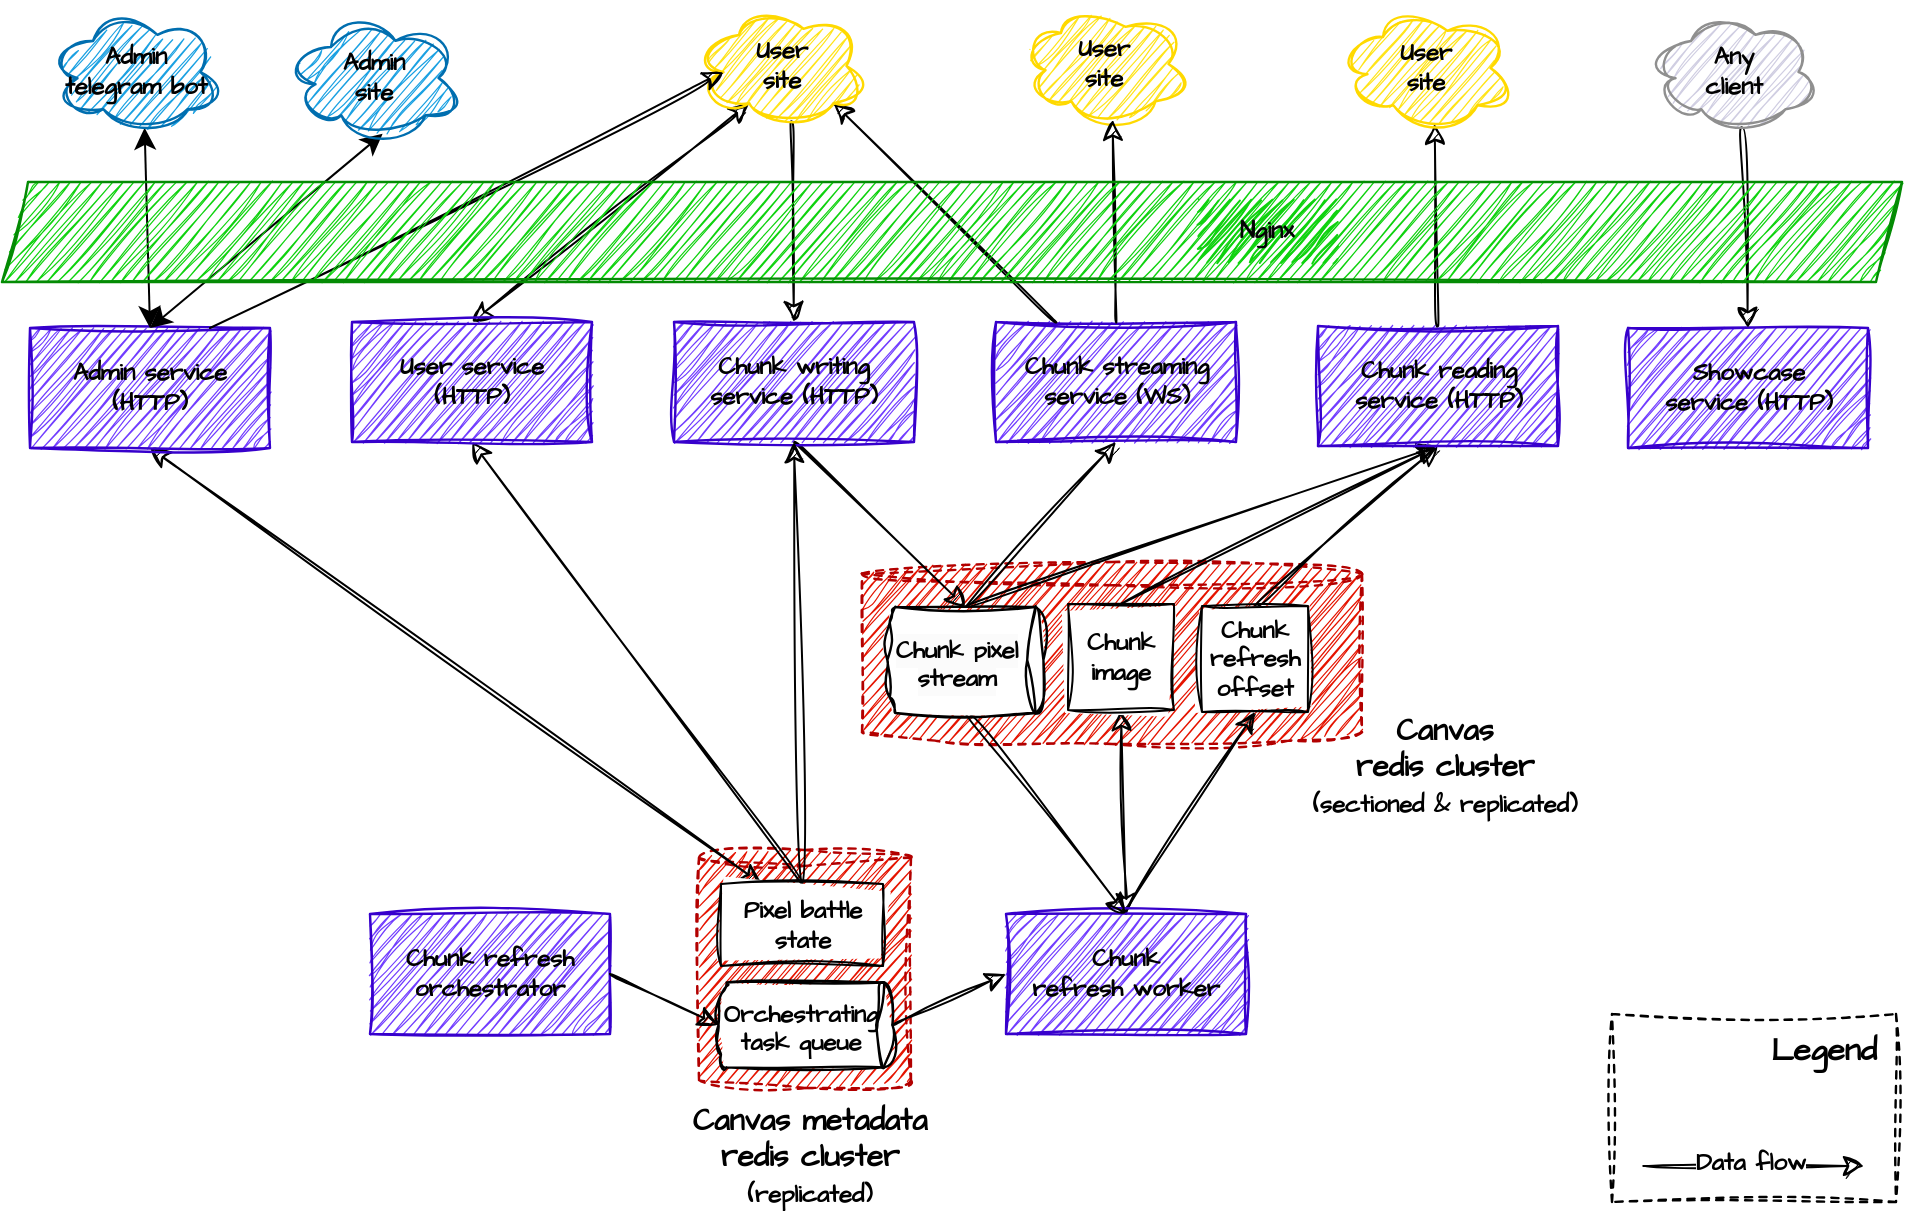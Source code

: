 <mxfile version="26.0.15">
  <diagram id="u57AqEZIpZNnvEgRTM_I" name="Страница — 1">
    <mxGraphModel dx="2310" dy="1107" grid="1" gridSize="10" guides="1" tooltips="0" connect="1" arrows="1" fold="1" page="1" pageScale="1" pageWidth="1" pageHeight="1" math="0" shadow="0">
      <root>
        <mxCell id="0" />
        <mxCell id="1" parent="0" />
        <mxCell id="4hBZCaStK4hO_Ke5i-zd-10" style="edgeStyle=none;curved=1;rounded=0;sketch=1;hachureGap=4;jiggle=2;curveFitting=1;orthogonalLoop=1;jettySize=auto;html=1;fontFamily=Architects Daughter;fontSource=https%3A%2F%2Ffonts.googleapis.com%2Fcss%3Ffamily%3DArchitects%2BDaughter;fontSize=12;startSize=8;endSize=8;entryX=0.5;entryY=0;entryDx=0;entryDy=0;exitX=0.55;exitY=0.95;exitDx=0;exitDy=0;exitPerimeter=0;" parent="1" source="4hBZCaStK4hO_Ke5i-zd-84" target="yxo4z1HfknEnFU_19XpC-2" edge="1">
          <mxGeometry relative="1" as="geometry">
            <mxPoint x="-287" y="12.854" as="sourcePoint" />
            <mxPoint x="-134.126" y="32" as="targetPoint" />
          </mxGeometry>
        </mxCell>
        <mxCell id="4hBZCaStK4hO_Ke5i-zd-17" value="" style="shape=cylinder3;whiteSpace=wrap;html=1;boundedLbl=1;backgroundOutline=1;size=5.793;sketch=1;hachureGap=4;jiggle=2;curveFitting=1;fontFamily=Architects Daughter;fontSource=https%3A%2F%2Ffonts.googleapis.com%2Fcss%3Ffamily%3DArchitects%2BDaughter;fontStyle=0;dashed=1;strokeColor=#B20000;fillColor=#e51400;fontColor=#ffffff;strokeWidth=1.2;" parent="1" vertex="1">
          <mxGeometry x="-280" y="208" width="250" height="91" as="geometry" />
        </mxCell>
        <mxCell id="4hBZCaStK4hO_Ke5i-zd-23" style="edgeStyle=none;curved=1;rounded=0;sketch=1;hachureGap=4;jiggle=2;curveFitting=1;orthogonalLoop=1;jettySize=auto;html=1;exitX=0.5;exitY=1;exitDx=0;exitDy=0;fontFamily=Architects Daughter;fontSource=https%3A%2F%2Ffonts.googleapis.com%2Fcss%3Ffamily%3DArchitects%2BDaughter;fontSize=12;startSize=8;endSize=8;entryX=0;entryY=0.5;entryDx=0;entryDy=0;entryPerimeter=0;" parent="1" source="yxo4z1HfknEnFU_19XpC-2" target="yebdUftTMpvAP_zZqaQb-59" edge="1">
          <mxGeometry relative="1" as="geometry">
            <mxPoint x="-296" y="316.5" as="targetPoint" />
            <Array as="points" />
          </mxGeometry>
        </mxCell>
        <mxCell id="4hBZCaStK4hO_Ke5i-zd-22" value="Chunk&amp;nbsp;&lt;span style=&quot;background-color: initial;&quot;&gt;streaming&lt;/span&gt;&lt;div&gt;&lt;span style=&quot;background-color: initial;&quot;&gt;service (WS)&lt;/span&gt;&lt;/div&gt;" style="rounded=0;html=1;sketch=1;hachureGap=4;jiggle=2;curveFitting=1;fontFamily=Architects Daughter;fontSource=https%3A%2F%2Ffonts.googleapis.com%2Fcss%3Ffamily%3DArchitects%2BDaughter;fontSize=12;strokeColor=#3700CC;align=center;verticalAlign=middle;fontColor=#000000;fillColor=#713DFF;fontStyle=1;strokeWidth=1.2;" parent="1" vertex="1">
          <mxGeometry x="-213" y="88" width="120" height="60" as="geometry" />
        </mxCell>
        <mxCell id="4hBZCaStK4hO_Ke5i-zd-24" value="Canvas redis&amp;nbsp;&lt;span style=&quot;background-color: initial;&quot;&gt;cluster&lt;/span&gt;&lt;div&gt;&lt;font style=&quot;font-size: 12px;&quot;&gt;&lt;span style=&quot;background-color: initial;&quot;&gt;(s&lt;/span&gt;&lt;span style=&quot;background-color: initial;&quot;&gt;ectioned &amp;amp; replicated&lt;/span&gt;&lt;span style=&quot;background-color: initial;&quot;&gt;)&lt;/span&gt;&lt;/font&gt;&lt;/div&gt;" style="text;html=1;align=center;verticalAlign=middle;whiteSpace=wrap;rounded=0;fontSize=15;fontFamily=Architects Daughter;fontSource=https%3A%2F%2Ffonts.googleapis.com%2Fcss%3Ffamily%3DArchitects%2BDaughter;fontStyle=1" parent="1" vertex="1">
          <mxGeometry x="-60" y="296" width="143" height="27" as="geometry" />
        </mxCell>
        <mxCell id="4hBZCaStK4hO_Ke5i-zd-37" style="edgeStyle=none;curved=1;rounded=0;sketch=1;hachureGap=4;jiggle=2;curveFitting=1;orthogonalLoop=1;jettySize=auto;html=1;exitX=0.25;exitY=0;exitDx=0;exitDy=0;entryX=0.8;entryY=0.8;entryDx=0;entryDy=0;entryPerimeter=0;fontFamily=Architects Daughter;fontSource=https%3A%2F%2Ffonts.googleapis.com%2Fcss%3Ffamily%3DArchitects%2BDaughter;fontSize=12;startSize=8;endSize=8;" parent="1" source="4hBZCaStK4hO_Ke5i-zd-22" target="4hBZCaStK4hO_Ke5i-zd-84" edge="1">
          <mxGeometry relative="1" as="geometry">
            <mxPoint x="-287" y="-12" as="targetPoint" />
          </mxGeometry>
        </mxCell>
        <mxCell id="yebdUftTMpvAP_zZqaQb-71" value="" style="edgeStyle=none;curved=1;rounded=0;sketch=1;hachureGap=4;jiggle=2;curveFitting=1;orthogonalLoop=1;jettySize=auto;html=1;entryX=0.5;entryY=1;entryDx=0;entryDy=0;fontFamily=Architects Daughter;fontSource=https%3A%2F%2Ffonts.googleapis.com%2Fcss%3Ffamily%3DArchitects%2BDaughter;fontSize=12;startSize=8;endSize=8;fontStyle=1;startArrow=classic;startFill=1;exitX=0.5;exitY=0;exitDx=0;exitDy=0;" parent="1" source="4hBZCaStK4hO_Ke5i-zd-49" target="yebdUftTMpvAP_zZqaQb-52" edge="1">
          <mxGeometry x="0.351" y="1" relative="1" as="geometry">
            <mxPoint x="-164" y="347" as="sourcePoint" />
            <mxPoint as="offset" />
          </mxGeometry>
        </mxCell>
        <mxCell id="yebdUftTMpvAP_zZqaQb-86" style="edgeStyle=none;curved=1;rounded=0;sketch=1;hachureGap=4;jiggle=2;curveFitting=1;orthogonalLoop=1;jettySize=auto;html=1;exitX=0.5;exitY=0;exitDx=0;exitDy=0;entryX=0.5;entryY=1;entryDx=0;entryDy=0;fontFamily=Architects Daughter;fontSource=https%3A%2F%2Ffonts.googleapis.com%2Fcss%3Ffamily%3DArchitects%2BDaughter;fontSize=12;startSize=8;endSize=8;" parent="1" source="4hBZCaStK4hO_Ke5i-zd-49" target="yebdUftTMpvAP_zZqaQb-63" edge="1">
          <mxGeometry relative="1" as="geometry" />
        </mxCell>
        <mxCell id="4hBZCaStK4hO_Ke5i-zd-49" value="Chunk &lt;span style=&quot;background-color: transparent; color: light-dark(rgb(0, 0, 0), rgb(237, 237, 237));&quot;&gt;refresh&lt;/span&gt;&lt;span style=&quot;background-color: transparent; color: light-dark(rgb(0, 0, 0), rgb(237, 237, 237));&quot;&gt;&amp;nbsp;&lt;/span&gt;&lt;span style=&quot;background-color: initial; color: light-dark(rgb(0, 0, 0), rgb(237, 237, 237));&quot;&gt;worker&lt;/span&gt;" style="rounded=0;whiteSpace=wrap;html=1;sketch=1;hachureGap=4;jiggle=2;curveFitting=1;fontFamily=Architects Daughter;fontSource=https%3A%2F%2Ffonts.googleapis.com%2Fcss%3Ffamily%3DArchitects%2BDaughter;fillColor=#713DFF;strokeColor=#3700CC;align=center;verticalAlign=middle;fontSize=12;fontColor=#000000;fontStyle=1;strokeWidth=1.2;" parent="1" vertex="1">
          <mxGeometry x="-208" y="384" width="120" height="60" as="geometry" />
        </mxCell>
        <mxCell id="X9UcyWxbL3GUijh0m_xE-14" style="edgeStyle=none;curved=1;rounded=0;orthogonalLoop=1;jettySize=auto;html=1;exitX=0.31;exitY=0.8;exitDx=0;exitDy=0;exitPerimeter=0;entryX=0.5;entryY=0;entryDx=0;entryDy=0;fontSize=12;startSize=8;endSize=8;startArrow=classic;startFill=1;sketch=1;hachureGap=4;jiggle=2;curveFitting=1;strokeColor=default;align=center;verticalAlign=middle;fontFamily=Architects Daughter;fontSource=https%3A%2F%2Ffonts.googleapis.com%2Fcss%3Ffamily%3DArchitects%2BDaughter;fontColor=default;labelBackgroundColor=default;endArrow=classic;" edge="1" parent="1" source="4hBZCaStK4hO_Ke5i-zd-84" target="X9UcyWxbL3GUijh0m_xE-12">
          <mxGeometry relative="1" as="geometry" />
        </mxCell>
        <mxCell id="4hBZCaStK4hO_Ke5i-zd-84" value="&lt;div&gt;User&lt;/div&gt;&lt;div&gt;site&lt;/div&gt;" style="ellipse;shape=cloud;whiteSpace=wrap;html=1;sketch=1;hachureGap=4;jiggle=2;curveFitting=1;fontFamily=Architects Daughter;fontSource=https%3A%2F%2Ffonts.googleapis.com%2Fcss%3Ffamily%3DArchitects%2BDaughter;fontStyle=1;fillColor=#ffe41a;strokeColor=#ffd900;fontColor=#000000;gradientColor=none;strokeWidth=1.2;" parent="1" vertex="1">
          <mxGeometry x="-363" y="-71" width="86" height="62" as="geometry" />
        </mxCell>
        <mxCell id="yxo4z1HfknEnFU_19XpC-2" value="&lt;span style=&quot;text-wrap-mode: nowrap;&quot;&gt;Chunk&amp;nbsp;&lt;/span&gt;&lt;span style=&quot;background-color: initial; text-wrap-mode: nowrap;&quot;&gt;writing&lt;/span&gt;&lt;div&gt;&lt;span style=&quot;background-color: initial; text-wrap-mode: nowrap;&quot;&gt;service (HTTP)&lt;/span&gt;&lt;/div&gt;" style="rounded=0;html=1;sketch=1;hachureGap=4;jiggle=2;curveFitting=1;fontFamily=Architects Daughter;fontSource=https%3A%2F%2Ffonts.googleapis.com%2Fcss%3Ffamily%3DArchitects%2BDaughter;whiteSpace=wrap;fontSize=12;strokeColor=#3700CC;align=center;verticalAlign=middle;fontColor=#000000;fillColor=#713DFF;fontStyle=1;strokeWidth=1.2;" parent="1" vertex="1">
          <mxGeometry x="-374" y="88" width="120" height="60" as="geometry" />
        </mxCell>
        <mxCell id="yxo4z1HfknEnFU_19XpC-3" value="&lt;div&gt;User&lt;/div&gt;&lt;div&gt;site&lt;/div&gt;" style="ellipse;shape=cloud;whiteSpace=wrap;html=1;sketch=1;hachureGap=4;jiggle=2;curveFitting=1;fontFamily=Architects Daughter;fontSource=https%3A%2F%2Ffonts.googleapis.com%2Fcss%3Ffamily%3DArchitects%2BDaughter;fontStyle=1;fillColor=#ffe41a;strokeColor=#ffd900;fontColor=#000000;gradientColor=none;strokeWidth=1.2;" parent="1" vertex="1">
          <mxGeometry x="-202" y="-72" width="86" height="62" as="geometry" />
        </mxCell>
        <mxCell id="yxo4z1HfknEnFU_19XpC-4" style="edgeStyle=none;curved=1;rounded=0;sketch=1;hachureGap=4;jiggle=2;curveFitting=1;orthogonalLoop=1;jettySize=auto;html=1;exitX=0.5;exitY=0;exitDx=0;exitDy=0;entryX=0.55;entryY=0.95;entryDx=0;entryDy=0;entryPerimeter=0;fontFamily=Architects Daughter;fontSource=https%3A%2F%2Ffonts.googleapis.com%2Fcss%3Ffamily%3DArchitects%2BDaughter;fontSize=12;startSize=8;endSize=8;" parent="1" source="4hBZCaStK4hO_Ke5i-zd-22" target="yxo4z1HfknEnFU_19XpC-3" edge="1">
          <mxGeometry relative="1" as="geometry">
            <mxPoint x="-285" y="18" as="targetPoint" />
            <mxPoint x="-197" y="88" as="sourcePoint" />
          </mxGeometry>
        </mxCell>
        <mxCell id="yebdUftTMpvAP_zZqaQb-15" value="" style="edgeStyle=none;curved=1;rounded=0;sketch=1;hachureGap=4;jiggle=2;curveFitting=1;orthogonalLoop=1;jettySize=auto;html=1;exitX=0;exitY=0.5;exitDx=0;exitDy=0;fontFamily=Architects Daughter;fontSource=https%3A%2F%2Ffonts.googleapis.com%2Fcss%3Ffamily%3DArchitects%2BDaughter;fontSize=12;startSize=8;endSize=8;fontStyle=1;exitPerimeter=0;entryX=0.5;entryY=1;entryDx=0;entryDy=0;" parent="1" source="yebdUftTMpvAP_zZqaQb-59" target="4hBZCaStK4hO_Ke5i-zd-22" edge="1">
          <mxGeometry x="0.302" y="-1" relative="1" as="geometry">
            <mxPoint x="-213" y="316.5" as="sourcePoint" />
            <mxPoint x="-212" y="141" as="targetPoint" />
            <Array as="points" />
            <mxPoint as="offset" />
          </mxGeometry>
        </mxCell>
        <mxCell id="xJucLK9_7ad-ibpwWDO7-2" style="edgeStyle=none;curved=1;rounded=0;sketch=1;hachureGap=4;jiggle=2;curveFitting=1;orthogonalLoop=1;jettySize=auto;html=1;exitX=0.5;exitY=0;exitDx=0;exitDy=0;entryX=0.5;entryY=1;entryDx=0;entryDy=0;fontFamily=Architects Daughter;fontSource=https%3A%2F%2Ffonts.googleapis.com%2Fcss%3Ffamily%3DArchitects%2BDaughter;fontSize=12;startSize=8;endSize=8;" parent="1" source="yebdUftTMpvAP_zZqaQb-52" target="xJucLK9_7ad-ibpwWDO7-1" edge="1">
          <mxGeometry relative="1" as="geometry" />
        </mxCell>
        <mxCell id="yebdUftTMpvAP_zZqaQb-52" value="Chunk image" style="whiteSpace=wrap;html=1;aspect=fixed;sketch=1;hachureGap=4;jiggle=2;curveFitting=1;fontFamily=Architects Daughter;fontSource=https%3A%2F%2Ffonts.googleapis.com%2Fcss%3Ffamily%3DArchitects%2BDaughter;fontStyle=1;fontSize=12;" parent="1" vertex="1">
          <mxGeometry x="-177" y="229" width="53" height="53" as="geometry" />
        </mxCell>
        <mxCell id="yebdUftTMpvAP_zZqaQb-88" style="edgeStyle=none;curved=1;rounded=0;sketch=1;hachureGap=4;jiggle=2;curveFitting=1;orthogonalLoop=1;jettySize=auto;html=1;exitX=0.5;exitY=0;exitDx=0;exitDy=0;fontFamily=Architects Daughter;fontSource=https%3A%2F%2Ffonts.googleapis.com%2Fcss%3Ffamily%3DArchitects%2BDaughter;fontSize=12;startSize=8;endSize=8;entryX=0.5;entryY=1;entryDx=0;entryDy=0;" parent="1" source="yebdUftTMpvAP_zZqaQb-63" target="xJucLK9_7ad-ibpwWDO7-1" edge="1">
          <mxGeometry relative="1" as="geometry">
            <mxPoint x="-120" y="160" as="targetPoint" />
          </mxGeometry>
        </mxCell>
        <mxCell id="yebdUftTMpvAP_zZqaQb-63" value="&lt;div&gt;Chunk&lt;/div&gt;&lt;div&gt;&lt;span style=&quot;background-color: transparent; color: light-dark(rgb(0, 0, 0), rgb(237, 237, 237));&quot;&gt;refresh&lt;/span&gt;&lt;/div&gt;&lt;div&gt;offset&lt;/div&gt;" style="whiteSpace=wrap;html=1;aspect=fixed;sketch=1;hachureGap=4;jiggle=2;curveFitting=1;fontFamily=Architects Daughter;fontSource=https%3A%2F%2Ffonts.googleapis.com%2Fcss%3Ffamily%3DArchitects%2BDaughter;fontStyle=1;fontSize=12;" parent="1" vertex="1">
          <mxGeometry x="-110" y="230" width="53" height="53" as="geometry" />
        </mxCell>
        <mxCell id="yebdUftTMpvAP_zZqaQb-84" style="edgeStyle=none;curved=1;rounded=0;sketch=1;hachureGap=4;jiggle=2;curveFitting=1;orthogonalLoop=1;jettySize=auto;html=1;exitX=1;exitY=0.5;exitDx=0;exitDy=0;exitPerimeter=0;entryX=0.5;entryY=0;entryDx=0;entryDy=0;fontFamily=Architects Daughter;fontSource=https%3A%2F%2Ffonts.googleapis.com%2Fcss%3Ffamily%3DArchitects%2BDaughter;fontSize=12;startSize=8;endSize=8;" parent="1" source="yebdUftTMpvAP_zZqaQb-59" target="4hBZCaStK4hO_Ke5i-zd-49" edge="1">
          <mxGeometry relative="1" as="geometry" />
        </mxCell>
        <mxCell id="xJucLK9_7ad-ibpwWDO7-22" style="edgeStyle=none;curved=1;rounded=0;sketch=1;hachureGap=4;jiggle=2;curveFitting=1;orthogonalLoop=1;jettySize=auto;html=1;exitX=0;exitY=0.5;exitDx=0;exitDy=0;exitPerimeter=0;entryX=0.5;entryY=1;entryDx=0;entryDy=0;fontFamily=Architects Daughter;fontSource=https%3A%2F%2Ffonts.googleapis.com%2Fcss%3Ffamily%3DArchitects%2BDaughter;fontSize=12;startSize=8;endSize=8;" parent="1" source="yebdUftTMpvAP_zZqaQb-59" target="xJucLK9_7ad-ibpwWDO7-1" edge="1">
          <mxGeometry relative="1" as="geometry" />
        </mxCell>
        <mxCell id="yebdUftTMpvAP_zZqaQb-59" value="" style="shape=cylinder3;whiteSpace=wrap;html=1;boundedLbl=1;backgroundOutline=1;size=4.049;sketch=1;hachureGap=4;jiggle=2;curveFitting=1;fontFamily=Architects Daughter;fontSource=https%3A%2F%2Ffonts.googleapis.com%2Fcss%3Ffamily%3DArchitects%2BDaughter;fontStyle=1;rotation=90;labelPosition=center;verticalLabelPosition=middle;align=center;verticalAlign=middle;container=0;strokeWidth=1.2;strokeColor=default;textDirection=ltr;" parent="1" vertex="1">
          <mxGeometry x="-254.8" y="218" width="53" height="78.02" as="geometry" />
        </mxCell>
        <mxCell id="yebdUftTMpvAP_zZqaQb-61" value="&lt;span style=&quot;color: rgb(0, 0, 0); font-family: &amp;quot;Architects Daughter&amp;quot;; font-style: normal; font-variant-ligatures: normal; font-variant-caps: normal; font-weight: 700; letter-spacing: normal; text-indent: 0px; text-transform: none; word-spacing: 0px; -webkit-text-stroke-width: 0px; white-space: normal; background-color: rgb(251, 251, 251); text-decoration-thickness: initial; text-decoration-style: initial; text-decoration-color: initial; float: none; display: inline !important;&quot;&gt;Chunk pixel&lt;/span&gt;&lt;div&gt;&lt;span style=&quot;color: rgb(0, 0, 0); font-family: &amp;quot;Architects Daughter&amp;quot;; font-style: normal; font-variant-ligatures: normal; font-variant-caps: normal; font-weight: 700; letter-spacing: normal; text-indent: 0px; text-transform: none; word-spacing: 0px; -webkit-text-stroke-width: 0px; white-space: normal; background-color: rgb(251, 251, 251); text-decoration-thickness: initial; text-decoration-style: initial; text-decoration-color: initial; float: none; display: inline !important;&quot;&gt;stream&lt;/span&gt;&lt;/div&gt;" style="text;whiteSpace=wrap;html=1;fontFamily=Architects Daughter;fontSource=https%3A%2F%2Ffonts.googleapis.com%2Fcss%3Ffamily%3DArchitects%2BDaughter;align=center;fontSize=12;" parent="1" vertex="1">
          <mxGeometry x="-268.32" y="238.65" width="71.32" height="28" as="geometry" />
        </mxCell>
        <mxCell id="yebdUftTMpvAP_zZqaQb-89" value="" style="group" parent="1" vertex="1" connectable="0">
          <mxGeometry x="95" y="434" width="142" height="94" as="geometry" />
        </mxCell>
        <mxCell id="yebdUftTMpvAP_zZqaQb-72" value="" style="rounded=0;whiteSpace=wrap;html=1;sketch=1;hachureGap=4;jiggle=2;curveFitting=1;fontFamily=Architects Daughter;fontSource=https%3A%2F%2Ffonts.googleapis.com%2Fcss%3Ffamily%3DArchitects%2BDaughter;fillColor=none;dashed=1;strokeWidth=1.2;" parent="yebdUftTMpvAP_zZqaQb-89" vertex="1">
          <mxGeometry width="142" height="94" as="geometry" />
        </mxCell>
        <mxCell id="yebdUftTMpvAP_zZqaQb-73" value="Legend" style="text;html=1;align=center;verticalAlign=middle;whiteSpace=wrap;rounded=0;fontSize=16;fontFamily=Architects Daughter;fontSource=https%3A%2F%2Ffonts.googleapis.com%2Fcss%3Ffamily%3DArchitects%2BDaughter;fontStyle=1" parent="yebdUftTMpvAP_zZqaQb-89" vertex="1">
          <mxGeometry x="76" y="3" width="60" height="30" as="geometry" />
        </mxCell>
        <mxCell id="yebdUftTMpvAP_zZqaQb-80" style="edgeStyle=none;curved=1;rounded=0;sketch=1;hachureGap=4;jiggle=2;curveFitting=1;orthogonalLoop=1;jettySize=auto;html=1;fontFamily=Architects Daughter;fontSource=https%3A%2F%2Ffonts.googleapis.com%2Fcss%3Ffamily%3DArchitects%2BDaughter;fontSize=12;startSize=8;endSize=8;" parent="yebdUftTMpvAP_zZqaQb-89" edge="1">
          <mxGeometry relative="1" as="geometry">
            <mxPoint x="126" y="76" as="targetPoint" />
            <mxPoint x="16" y="76" as="sourcePoint" />
            <Array as="points" />
          </mxGeometry>
        </mxCell>
        <mxCell id="yebdUftTMpvAP_zZqaQb-81" value="Data flow" style="edgeLabel;html=1;align=center;verticalAlign=middle;resizable=0;points=[];fontSize=12;sketch=1;hachureGap=4;jiggle=2;curveFitting=1;fontFamily=Architects Daughter;fontSource=https%3A%2F%2Ffonts.googleapis.com%2Fcss%3Ffamily%3DArchitects%2BDaughter;fontStyle=1" parent="yebdUftTMpvAP_zZqaQb-80" vertex="1" connectable="0">
          <mxGeometry x="-0.216" relative="1" as="geometry">
            <mxPoint x="10" y="-1" as="offset" />
          </mxGeometry>
        </mxCell>
        <mxCell id="xJucLK9_7ad-ibpwWDO7-1" value="Chunk &lt;span style=&quot;background-color: initial;&quot;&gt;reading&lt;/span&gt;&lt;div&gt;&lt;span style=&quot;background-color: initial;&quot;&gt;service (HTTP)&lt;/span&gt;&lt;/div&gt;" style="rounded=0;html=1;sketch=1;hachureGap=4;jiggle=2;curveFitting=1;fontFamily=Architects Daughter;fontSource=https%3A%2F%2Ffonts.googleapis.com%2Fcss%3Ffamily%3DArchitects%2BDaughter;fontSize=12;strokeColor=#3700CC;align=center;verticalAlign=middle;fontColor=#000000;fillColor=#713DFF;fontStyle=1;strokeWidth=1.2;" parent="1" vertex="1">
          <mxGeometry x="-52" y="90" width="120" height="60" as="geometry" />
        </mxCell>
        <mxCell id="xJucLK9_7ad-ibpwWDO7-3" style="edgeStyle=none;curved=1;rounded=0;sketch=1;hachureGap=4;jiggle=2;curveFitting=1;orthogonalLoop=1;jettySize=auto;html=1;exitX=0.5;exitY=0;exitDx=0;exitDy=0;fontFamily=Architects Daughter;fontSource=https%3A%2F%2Ffonts.googleapis.com%2Fcss%3Ffamily%3DArchitects%2BDaughter;fontSize=12;startSize=8;endSize=8;entryX=0.55;entryY=0.95;entryDx=0;entryDy=0;entryPerimeter=0;" parent="1" source="xJucLK9_7ad-ibpwWDO7-1" target="xJucLK9_7ad-ibpwWDO7-4" edge="1">
          <mxGeometry relative="1" as="geometry">
            <mxPoint x="10" y="50" as="targetPoint" />
          </mxGeometry>
        </mxCell>
        <mxCell id="xJucLK9_7ad-ibpwWDO7-4" value="&lt;div&gt;User&lt;/div&gt;&lt;div&gt;site&lt;/div&gt;" style="ellipse;shape=cloud;whiteSpace=wrap;html=1;sketch=1;hachureGap=4;jiggle=2;curveFitting=1;fontFamily=Architects Daughter;fontSource=https%3A%2F%2Ffonts.googleapis.com%2Fcss%3Ffamily%3DArchitects%2BDaughter;fontStyle=1;fillColor=#ffe41a;strokeColor=#ffd900;fontColor=#000000;gradientColor=none;strokeWidth=1.2;" parent="1" vertex="1">
          <mxGeometry x="-41" y="-70" width="86" height="62" as="geometry" />
        </mxCell>
        <mxCell id="xJucLK9_7ad-ibpwWDO7-12" value="" style="shape=cylinder3;whiteSpace=wrap;html=1;boundedLbl=1;backgroundOutline=1;size=3.966;sketch=1;hachureGap=4;jiggle=2;curveFitting=1;fontFamily=Architects Daughter;fontSource=https%3A%2F%2Ffonts.googleapis.com%2Fcss%3Ffamily%3DArchitects%2BDaughter;fontStyle=0;dashed=1;strokeColor=#B20000;fillColor=#e51400;fontColor=#ffffff;strokeWidth=1.2;" parent="1" vertex="1">
          <mxGeometry x="-361.5" y="352" width="106" height="119" as="geometry" />
        </mxCell>
        <mxCell id="xJucLK9_7ad-ibpwWDO7-15" value="" style="shape=cylinder3;whiteSpace=wrap;html=1;boundedLbl=1;backgroundOutline=1;size=4.049;sketch=1;hachureGap=4;jiggle=2;curveFitting=1;fontFamily=Architects Daughter;fontSource=https%3A%2F%2Ffonts.googleapis.com%2Fcss%3Ffamily%3DArchitects%2BDaughter;fontStyle=1;rotation=90;labelPosition=center;verticalLabelPosition=middle;align=center;verticalAlign=middle;container=0;strokeWidth=1.2;strokeColor=default;textDirection=ltr;" parent="1" vertex="1">
          <mxGeometry x="-329.5" y="396" width="42.46" height="86.93" as="geometry" />
        </mxCell>
        <mxCell id="xJucLK9_7ad-ibpwWDO7-16" value="Orchestrating task queue" style="text;whiteSpace=wrap;html=1;fontFamily=Architects Daughter;fontSource=https%3A%2F%2Ffonts.googleapis.com%2Fcss%3Ffamily%3DArchitects%2BDaughter;align=center;fontStyle=1" parent="1" vertex="1">
          <mxGeometry x="-344.5" y="421" width="67" height="28" as="geometry" />
        </mxCell>
        <mxCell id="xJucLK9_7ad-ibpwWDO7-18" value="Canvas metadata redis&amp;nbsp;&lt;span style=&quot;background-color: initial;&quot;&gt;cluster&lt;/span&gt;&lt;div&gt;&lt;font style=&quot;font-size: 12px;&quot;&gt;&lt;span style=&quot;background-color: initial;&quot;&gt;(&lt;/span&gt;&lt;span style=&quot;background-color: initial;&quot;&gt;replicated&lt;/span&gt;&lt;span style=&quot;background-color: initial;&quot;&gt;)&lt;/span&gt;&lt;/font&gt;&lt;/div&gt;" style="text;html=1;align=center;verticalAlign=middle;whiteSpace=wrap;rounded=0;fontSize=15;fontFamily=Architects Daughter;fontSource=https%3A%2F%2Ffonts.googleapis.com%2Fcss%3Ffamily%3DArchitects%2BDaughter;fontStyle=1" parent="1" vertex="1">
          <mxGeometry x="-372.5" y="480" width="132" height="49" as="geometry" />
        </mxCell>
        <mxCell id="xJucLK9_7ad-ibpwWDO7-19" style="edgeStyle=none;curved=1;rounded=0;sketch=1;hachureGap=4;jiggle=2;curveFitting=1;orthogonalLoop=1;jettySize=auto;html=1;exitX=0.5;exitY=0;exitDx=0;exitDy=0;fontFamily=Architects Daughter;fontSource=https%3A%2F%2Ffonts.googleapis.com%2Fcss%3Ffamily%3DArchitects%2BDaughter;fontSize=12;startSize=8;endSize=8;exitPerimeter=0;entryX=0;entryY=0.5;entryDx=0;entryDy=0;endArrow=classic;endFill=1;startArrow=none;startFill=0;" parent="1" source="xJucLK9_7ad-ibpwWDO7-15" target="4hBZCaStK4hO_Ke5i-zd-49" edge="1">
          <mxGeometry relative="1" as="geometry">
            <mxPoint x="-70" y="470" as="targetPoint" />
          </mxGeometry>
        </mxCell>
        <mxCell id="_QTCWBG1dnTs1W0XPL4S-6" value="Chunk refresh orchestrator" style="rounded=0;whiteSpace=wrap;html=1;sketch=1;hachureGap=4;jiggle=2;curveFitting=1;fontFamily=Architects Daughter;fontSource=https%3A%2F%2Ffonts.googleapis.com%2Fcss%3Ffamily%3DArchitects%2BDaughter;fillColor=#713DFF;strokeColor=#3700CC;align=center;verticalAlign=middle;fontSize=12;fontColor=#000000;fontStyle=1;strokeWidth=1.2;" parent="1" vertex="1">
          <mxGeometry x="-526" y="384" width="120" height="60" as="geometry" />
        </mxCell>
        <mxCell id="_QTCWBG1dnTs1W0XPL4S-7" style="edgeStyle=none;curved=1;rounded=0;sketch=1;hachureGap=4;jiggle=2;curveFitting=1;orthogonalLoop=1;jettySize=auto;html=1;exitX=1;exitY=0.5;exitDx=0;exitDy=0;entryX=0.5;entryY=1;entryDx=0;entryDy=0;entryPerimeter=0;fontFamily=Architects Daughter;fontSource=https%3A%2F%2Ffonts.googleapis.com%2Fcss%3Ffamily%3DArchitects%2BDaughter;fontSize=12;startSize=8;endSize=8;" parent="1" source="_QTCWBG1dnTs1W0XPL4S-6" target="xJucLK9_7ad-ibpwWDO7-15" edge="1">
          <mxGeometry relative="1" as="geometry" />
        </mxCell>
        <mxCell id="X9UcyWxbL3GUijh0m_xE-3" style="edgeStyle=none;curved=1;rounded=0;orthogonalLoop=1;jettySize=auto;html=1;exitX=0.5;exitY=1;exitDx=0;exitDy=0;entryX=0.25;entryY=0;entryDx=0;entryDy=0;fontSize=12;startSize=8;endSize=8;sketch=1;hachureGap=4;jiggle=2;curveFitting=1;strokeColor=default;align=center;verticalAlign=middle;fontFamily=Architects Daughter;fontSource=https%3A%2F%2Ffonts.googleapis.com%2Fcss%3Ffamily%3DArchitects%2BDaughter;fontColor=default;labelBackgroundColor=default;endArrow=classic;startArrow=classic;startFill=1;" edge="1" parent="1" source="X9UcyWxbL3GUijh0m_xE-1" target="X9UcyWxbL3GUijh0m_xE-2">
          <mxGeometry relative="1" as="geometry" />
        </mxCell>
        <mxCell id="X9UcyWxbL3GUijh0m_xE-1" value="&lt;div&gt;&lt;span style=&quot;text-wrap-mode: nowrap;&quot;&gt;Admin &lt;/span&gt;&lt;span style=&quot;background-color: initial; white-space: nowrap;&quot;&gt;service&lt;/span&gt;&lt;/div&gt;&lt;div&gt;&lt;span style=&quot;background-color: initial; white-space: nowrap;&quot;&gt;(HTTP)&lt;/span&gt;&lt;/div&gt;" style="rounded=0;html=1;sketch=1;hachureGap=4;jiggle=2;curveFitting=1;fontFamily=Architects Daughter;fontSource=https%3A%2F%2Ffonts.googleapis.com%2Fcss%3Ffamily%3DArchitects%2BDaughter;whiteSpace=wrap;fontSize=12;strokeColor=#3700CC;align=center;verticalAlign=middle;fontColor=#000000;fillColor=#713DFF;fontStyle=1;strokeWidth=1.2;" vertex="1" parent="1">
          <mxGeometry x="-696" y="91" width="120" height="60" as="geometry" />
        </mxCell>
        <mxCell id="X9UcyWxbL3GUijh0m_xE-16" style="edgeStyle=none;curved=1;rounded=0;orthogonalLoop=1;jettySize=auto;html=1;exitX=0.5;exitY=0;exitDx=0;exitDy=0;entryX=0.5;entryY=1;entryDx=0;entryDy=0;fontSize=12;startSize=8;endSize=8;sketch=1;hachureGap=4;jiggle=2;curveFitting=1;strokeColor=default;align=center;verticalAlign=middle;fontFamily=Architects Daughter;fontSource=https%3A%2F%2Ffonts.googleapis.com%2Fcss%3Ffamily%3DArchitects%2BDaughter;fontColor=default;fontStyle=1;labelBackgroundColor=default;startArrow=none;startFill=0;endArrow=classic;" edge="1" parent="1" source="X9UcyWxbL3GUijh0m_xE-2" target="X9UcyWxbL3GUijh0m_xE-12">
          <mxGeometry relative="1" as="geometry" />
        </mxCell>
        <mxCell id="X9UcyWxbL3GUijh0m_xE-17" style="edgeStyle=none;curved=1;rounded=0;orthogonalLoop=1;jettySize=auto;html=1;exitX=0.5;exitY=0;exitDx=0;exitDy=0;entryX=0.5;entryY=1;entryDx=0;entryDy=0;fontSize=12;startSize=8;endSize=8;sketch=1;hachureGap=4;jiggle=2;curveFitting=1;strokeColor=default;align=center;verticalAlign=middle;fontFamily=Architects Daughter;fontSource=https%3A%2F%2Ffonts.googleapis.com%2Fcss%3Ffamily%3DArchitects%2BDaughter;fontColor=default;fontStyle=1;labelBackgroundColor=default;startArrow=none;startFill=0;endArrow=classic;" edge="1" parent="1" source="X9UcyWxbL3GUijh0m_xE-2" target="yxo4z1HfknEnFU_19XpC-2">
          <mxGeometry relative="1" as="geometry" />
        </mxCell>
        <mxCell id="X9UcyWxbL3GUijh0m_xE-2" value="Pixel battle state" style="rounded=0;whiteSpace=wrap;html=1;sketch=1;hachureGap=4;jiggle=2;curveFitting=1;strokeColor=default;align=center;verticalAlign=middle;fontFamily=Architects Daughter;fontSource=https%3A%2F%2Ffonts.googleapis.com%2Fcss%3Ffamily%3DArchitects%2BDaughter;fontSize=12;fontColor=default;fontStyle=1;fillColor=default;" vertex="1" parent="1">
          <mxGeometry x="-350.5" y="369" width="81" height="41" as="geometry" />
        </mxCell>
        <mxCell id="X9UcyWxbL3GUijh0m_xE-5" style="edgeStyle=none;curved=1;rounded=0;orthogonalLoop=1;jettySize=auto;html=1;exitX=0.55;exitY=0.95;exitDx=0;exitDy=0;exitPerimeter=0;entryX=0.5;entryY=0;entryDx=0;entryDy=0;fontSize=12;startSize=8;endSize=8;startArrow=classic;startFill=1;" edge="1" parent="1" source="X9UcyWxbL3GUijh0m_xE-4" target="X9UcyWxbL3GUijh0m_xE-1">
          <mxGeometry relative="1" as="geometry" />
        </mxCell>
        <mxCell id="X9UcyWxbL3GUijh0m_xE-4" value="&lt;div&gt;Admin&lt;/div&gt;&lt;div&gt;site&lt;/div&gt;" style="ellipse;shape=cloud;whiteSpace=wrap;html=1;sketch=1;hachureGap=4;jiggle=2;curveFitting=1;fontFamily=Architects Daughter;fontSource=https%3A%2F%2Ffonts.googleapis.com%2Fcss%3Ffamily%3DArchitects%2BDaughter;fontStyle=1;fillColor=#1ba1e2;strokeColor=#006EAF;strokeWidth=1.2;fontColor=light-dark(#000000, #121212);" vertex="1" parent="1">
          <mxGeometry x="-567" y="-65" width="86" height="62" as="geometry" />
        </mxCell>
        <mxCell id="X9UcyWxbL3GUijh0m_xE-7" style="edgeStyle=none;curved=1;rounded=0;orthogonalLoop=1;jettySize=auto;html=1;exitX=0.55;exitY=0.95;exitDx=0;exitDy=0;exitPerimeter=0;entryX=0.5;entryY=0;entryDx=0;entryDy=0;fontSize=12;startSize=8;endSize=8;startArrow=classic;startFill=1;" edge="1" parent="1" source="X9UcyWxbL3GUijh0m_xE-6" target="X9UcyWxbL3GUijh0m_xE-1">
          <mxGeometry relative="1" as="geometry" />
        </mxCell>
        <mxCell id="X9UcyWxbL3GUijh0m_xE-6" value="&lt;div&gt;Admin&lt;/div&gt;&lt;div&gt;telegram bot&lt;/div&gt;" style="ellipse;shape=cloud;whiteSpace=wrap;html=1;sketch=1;hachureGap=4;jiggle=2;curveFitting=1;fontFamily=Architects Daughter;fontSource=https%3A%2F%2Ffonts.googleapis.com%2Fcss%3Ffamily%3DArchitects%2BDaughter;fontStyle=1;fillColor=#1ba1e2;strokeColor=#006EAF;strokeWidth=1.2;fontColor=light-dark(#000000, #121212);" vertex="1" parent="1">
          <mxGeometry x="-686" y="-68" width="86" height="62" as="geometry" />
        </mxCell>
        <mxCell id="X9UcyWxbL3GUijh0m_xE-8" value="&lt;div&gt;&lt;span style=&quot;background-color: initial;&quot;&gt;Showcase&lt;/span&gt;&lt;/div&gt;&lt;div&gt;&lt;span style=&quot;background-color: initial;&quot;&gt;service (HTTP)&lt;/span&gt;&lt;/div&gt;" style="rounded=0;html=1;sketch=1;hachureGap=4;jiggle=2;curveFitting=1;fontFamily=Architects Daughter;fontSource=https%3A%2F%2Ffonts.googleapis.com%2Fcss%3Ffamily%3DArchitects%2BDaughter;fontSize=12;strokeColor=#3700CC;align=center;verticalAlign=middle;fontColor=#000000;fillColor=#713DFF;fontStyle=1;strokeWidth=1.2;" vertex="1" parent="1">
          <mxGeometry x="103" y="91" width="120" height="60" as="geometry" />
        </mxCell>
        <mxCell id="X9UcyWxbL3GUijh0m_xE-10" style="edgeStyle=none;curved=1;rounded=0;orthogonalLoop=1;jettySize=auto;html=1;exitX=0.55;exitY=0.95;exitDx=0;exitDy=0;exitPerimeter=0;entryX=0.5;entryY=0;entryDx=0;entryDy=0;fontSize=12;startSize=8;endSize=8;sketch=1;hachureGap=4;jiggle=2;curveFitting=1;strokeColor=default;align=center;verticalAlign=middle;fontFamily=Architects Daughter;fontSource=https%3A%2F%2Ffonts.googleapis.com%2Fcss%3Ffamily%3DArchitects%2BDaughter;fontColor=default;labelBackgroundColor=default;endArrow=classic;" edge="1" parent="1" source="X9UcyWxbL3GUijh0m_xE-9" target="X9UcyWxbL3GUijh0m_xE-8">
          <mxGeometry relative="1" as="geometry" />
        </mxCell>
        <mxCell id="X9UcyWxbL3GUijh0m_xE-9" value="&lt;div&gt;Any&lt;/div&gt;&lt;div&gt;client&lt;/div&gt;" style="ellipse;shape=cloud;whiteSpace=wrap;html=1;sketch=1;hachureGap=4;jiggle=2;curveFitting=1;fontFamily=Architects Daughter;fontSource=https%3A%2F%2Ffonts.googleapis.com%2Fcss%3Ffamily%3DArchitects%2BDaughter;fontStyle=1;fillColor=#d0cee2;strokeColor=#8F8F8F;strokeWidth=1.2;" vertex="1" parent="1">
          <mxGeometry x="113" y="-68" width="86" height="62" as="geometry" />
        </mxCell>
        <mxCell id="X9UcyWxbL3GUijh0m_xE-12" value="&lt;div&gt;&lt;span style=&quot;text-wrap-mode: nowrap;&quot;&gt;User &lt;/span&gt;&lt;span style=&quot;background-color: initial; white-space: nowrap;&quot;&gt;service&lt;/span&gt;&lt;/div&gt;&lt;div&gt;&lt;span style=&quot;background-color: initial; white-space: nowrap;&quot;&gt;(HTTP)&lt;/span&gt;&lt;/div&gt;" style="rounded=0;html=1;sketch=1;hachureGap=4;jiggle=2;curveFitting=1;fontFamily=Architects Daughter;fontSource=https%3A%2F%2Ffonts.googleapis.com%2Fcss%3Ffamily%3DArchitects%2BDaughter;whiteSpace=wrap;fontSize=12;strokeColor=#3700CC;align=center;verticalAlign=middle;fontColor=#000000;fillColor=#713DFF;fontStyle=1;strokeWidth=1.2;" vertex="1" parent="1">
          <mxGeometry x="-535" y="88" width="120" height="60" as="geometry" />
        </mxCell>
        <mxCell id="X9UcyWxbL3GUijh0m_xE-15" style="edgeStyle=none;curved=1;rounded=0;orthogonalLoop=1;jettySize=auto;html=1;exitX=0.16;exitY=0.55;exitDx=0;exitDy=0;exitPerimeter=0;entryX=0.75;entryY=0;entryDx=0;entryDy=0;fontSize=12;startSize=8;endSize=8;sketch=1;hachureGap=4;jiggle=2;curveFitting=1;strokeColor=default;align=center;verticalAlign=middle;fontFamily=Architects Daughter;fontSource=https%3A%2F%2Ffonts.googleapis.com%2Fcss%3Ffamily%3DArchitects%2BDaughter;fontColor=default;labelBackgroundColor=default;endArrow=none;startArrow=classic;startFill=1;" edge="1" parent="1" source="4hBZCaStK4hO_Ke5i-zd-84" target="X9UcyWxbL3GUijh0m_xE-1">
          <mxGeometry relative="1" as="geometry" />
        </mxCell>
        <mxCell id="_QTCWBG1dnTs1W0XPL4S-4" value="" style="shape=parallelogram;perimeter=parallelogramPerimeter;whiteSpace=wrap;html=1;fixedSize=1;sketch=1;hachureGap=4;jiggle=2;curveFitting=1;fontFamily=Architects Daughter;fontSource=https%3A%2F%2Ffonts.googleapis.com%2Fcss%3Ffamily%3DArchitects%2BDaughter;rounded=0;strokeColor=#048b04;strokeWidth=1.2;align=center;verticalAlign=middle;fontSize=12;fontColor=#050505;fontStyle=1;fillColor=#0fd20f;size=13;" parent="1" vertex="1">
          <mxGeometry x="-710" y="18" width="950" height="50" as="geometry" />
        </mxCell>
        <mxCell id="X9UcyWxbL3GUijh0m_xE-19" value="Nginx" style="rounded=0;whiteSpace=wrap;html=1;sketch=1;hachureGap=4;jiggle=2;curveFitting=1;strokeWidth=2;align=center;verticalAlign=middle;fontFamily=Architects Daughter;fontSource=https%3A%2F%2Ffonts.googleapis.com%2Fcss%3Ffamily%3DArchitects%2BDaughter;fontSize=12;fontColor=#050505;fontStyle=1;fillColor=#0fd20f;strokeColor=none;" vertex="1" parent="1">
          <mxGeometry x="-112" y="27" width="69" height="31" as="geometry" />
        </mxCell>
      </root>
    </mxGraphModel>
  </diagram>
</mxfile>
